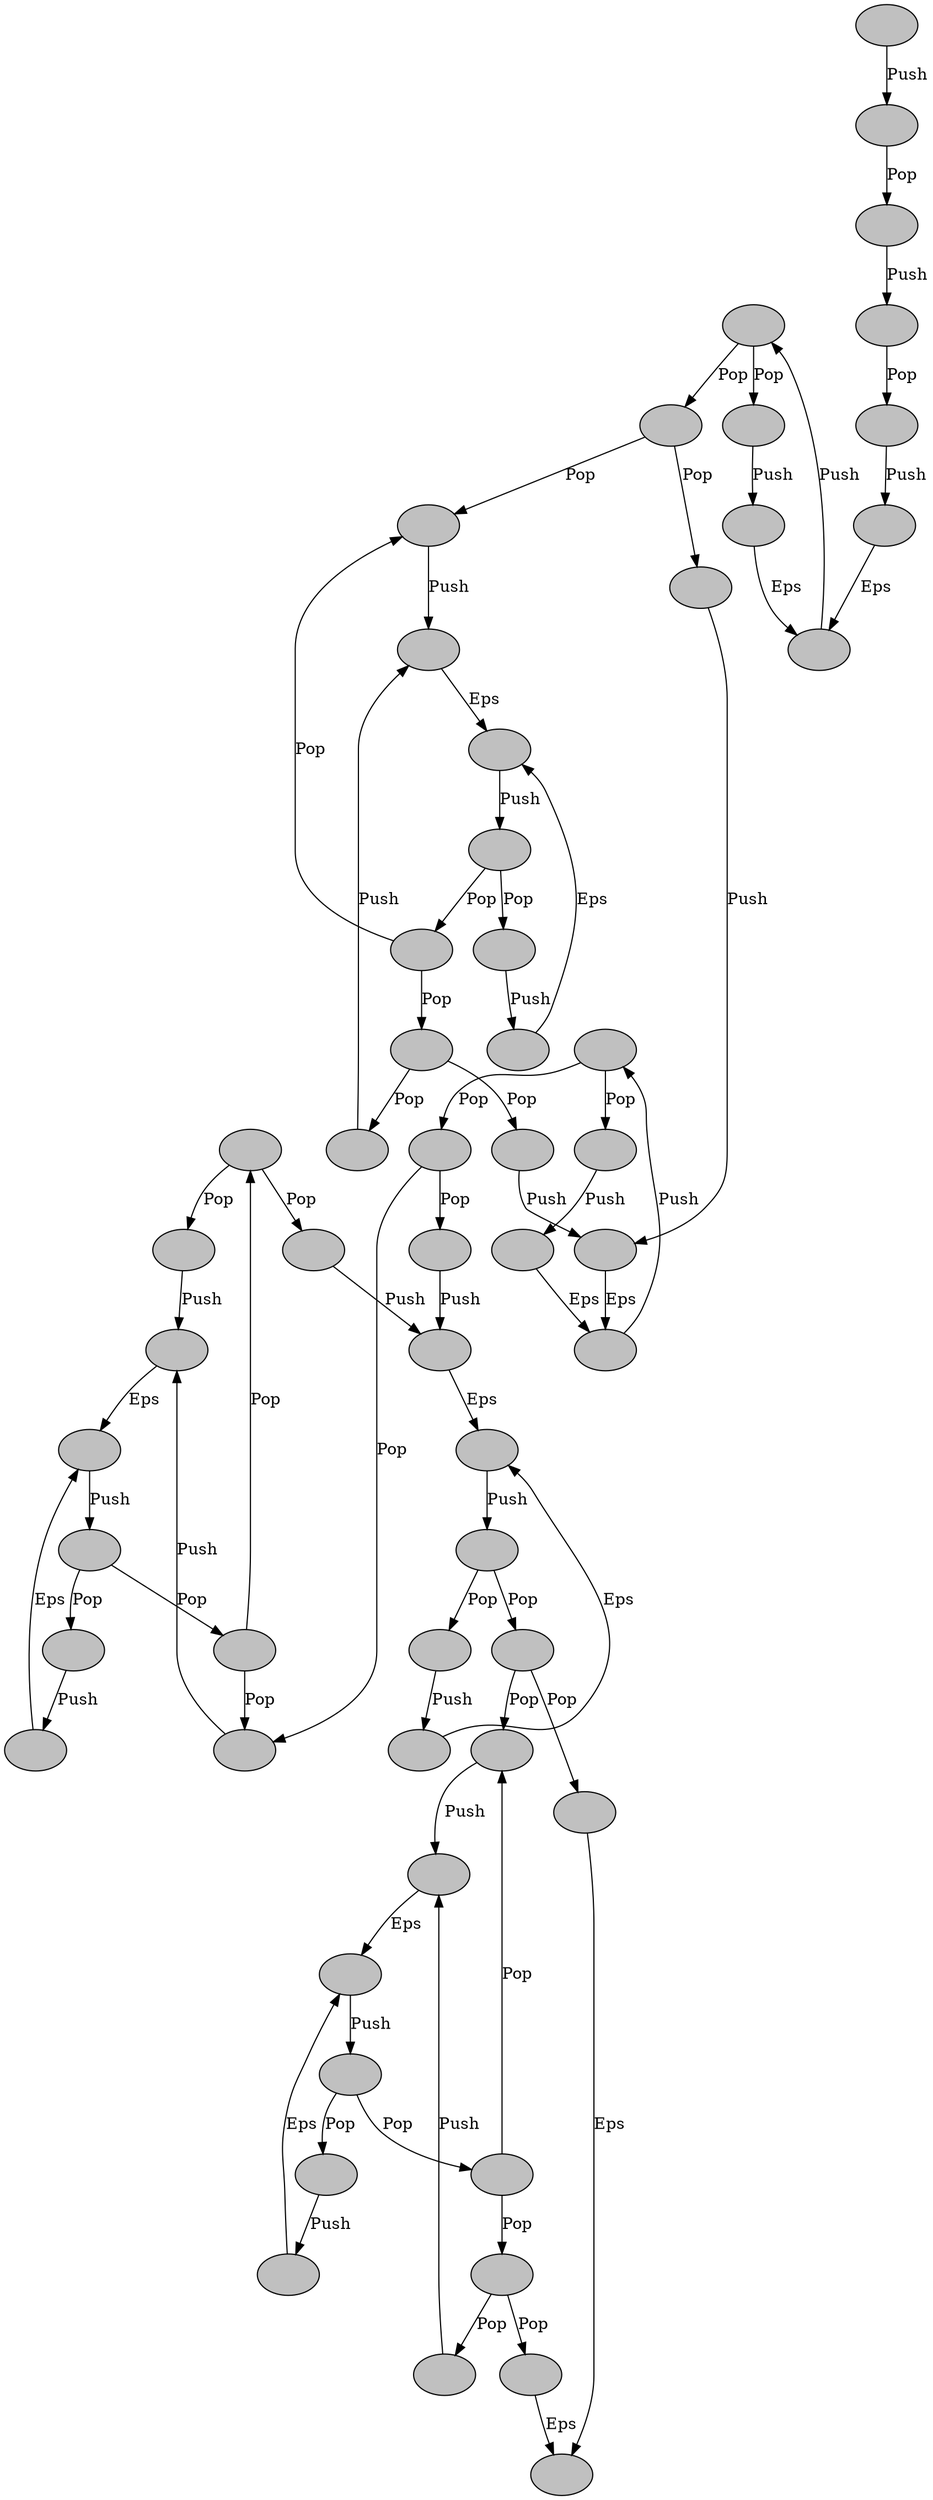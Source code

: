 digraph BST {-1381113012 [label = "", style = filled, fillcolor = gray];
-221837529 [label = "", style = filled, fillcolor = gray];
1160032744 [label = "", style = filled, fillcolor = gray];
-1102666979 [label = "", style = filled, fillcolor = gray];
-1640001531 [label = "", style = filled, fillcolor = gray];
1937893125 [label = "", style = filled, fillcolor = gray];
1029005510 [label = "", style = filled, fillcolor = gray];
-183773717 [label = "", style = filled, fillcolor = gray];
295246510 [label = "", style = filled, fillcolor = gray];
-1032968867 [label = "", style = filled, fillcolor = gray];
-1627392228 [label = "", style = filled, fillcolor = gray];
-2015970560 [label = "", style = filled, fillcolor = gray];
2049300803 [label = "", style = filled, fillcolor = gray];
1160032744 [label = "", style = filled, fillcolor = gray];
-183773717 [label = "", style = filled, fillcolor = gray];
1399917207 [label = "", style = filled, fillcolor = gray];
1374313496 [label = "", style = filled, fillcolor = gray];
1478507985 [label = "", style = filled, fillcolor = gray];
-649028429 [label = "", style = filled, fillcolor = gray];
1277459509 [label = "", style = filled, fillcolor = gray];
-1640001531 [label = "", style = filled, fillcolor = gray];
-1933136706 [label = "", style = filled, fillcolor = gray];
119501765 [label = "", style = filled, fillcolor = gray];
1684393587 [label = "", style = filled, fillcolor = gray];
-994356830 [label = "", style = filled, fillcolor = gray];
1399917207 [label = "", style = filled, fillcolor = gray];
727343895 [label = "", style = filled, fillcolor = gray];
-649028429 [label = "", style = filled, fillcolor = gray];
1171021338 [label = "", style = filled, fillcolor = gray];
-1627392228 [label = "", style = filled, fillcolor = gray];
1697877308 [label = "", style = filled, fillcolor = gray];
2049300803 [label = "", style = filled, fillcolor = gray];
-1313166839 [label = "", style = filled, fillcolor = gray];
-231602293 [label = "", style = filled, fillcolor = gray];
594352968 [label = "", style = filled, fillcolor = gray];
1374313496 [label = "", style = filled, fillcolor = gray];
737910507 [label = "", style = filled, fillcolor = gray];
1160032744 [label = "", style = filled, fillcolor = gray];
-2086906691 [label = "", style = filled, fillcolor = gray];
-1027329700 [label = "", style = filled, fillcolor = gray];
-441841256 [label = "", style = filled, fillcolor = gray];
2047292706 [label = "", style = filled, fillcolor = gray];
1277459509 [label = "", style = filled, fillcolor = gray];
1684393587 [label = "", style = filled, fillcolor = gray];
1937893125 [label = "", style = filled, fillcolor = gray];
737910507 [label = "", style = filled, fillcolor = gray];
-871364205 [label = "", style = filled, fillcolor = gray];
-1259315256 [label = "", style = filled, fillcolor = gray];
1399917207 [label = "", style = filled, fillcolor = gray];
-1315816337 [label = "", style = filled, fillcolor = gray];
226907725 [label = "", style = filled, fillcolor = gray];
-1215233474 [label = "", style = filled, fillcolor = gray];
1759367521 [label = "", style = filled, fillcolor = gray];
1601884922 [label = "", style = filled, fillcolor = gray];
-233215225 [label = "", style = filled, fillcolor = gray];
284042672 [label = "", style = filled, fillcolor = gray];
1601884922 [label = "", style = filled, fillcolor = gray];
594352968 [label = "", style = filled, fillcolor = gray];
1433310018 [label = "", style = filled, fillcolor = gray];
1908550333 [label = "", style = filled, fillcolor = gray];
-159630690 [label = "", style = filled, fillcolor = gray];
-231602293 [label = "", style = filled, fillcolor = gray];
727343895 [label = "", style = filled, fillcolor = gray];
-2108679764 [label = "", style = filled, fillcolor = gray];
-2108679764 [label = "", style = filled, fillcolor = gray];
-2085789584 [label = "", style = filled, fillcolor = gray];
1423394548 [label = "", style = filled, fillcolor = gray];
226907725 [label = "", style = filled, fillcolor = gray];
-2085789584 [label = "", style = filled, fillcolor = gray];
357940119 [label = "", style = filled, fillcolor = gray];
357940119 [label = "", style = filled, fillcolor = gray];
119501765 [label = "", style = filled, fillcolor = gray];
-1381113012 [label = "", style = filled, fillcolor = gray];
299815796 [label = "", style = filled, fillcolor = gray];
-1315816337 [label = "", style = filled, fillcolor = gray];
-1313166839 [label = "", style = filled, fillcolor = gray];
2047292706 [label = "", style = filled, fillcolor = gray];
-1841621125 [label = "", style = filled, fillcolor = gray];
299815796 [label = "", style = filled, fillcolor = gray];
-994356830 [label = "", style = filled, fillcolor = gray];
985681661 [label = "", style = filled, fillcolor = gray];
1374313496 [label = "", style = filled, fillcolor = gray];
-1102666979 [label = "", style = filled, fillcolor = gray];
-159630690 [label = "", style = filled, fillcolor = gray];
-2108679764 [label = "", style = filled, fillcolor = gray];
-1933136706 [label = "", style = filled, fillcolor = gray];
-159630690 [label = "", style = filled, fillcolor = gray];
1433310018 [label = "", style = filled, fillcolor = gray];
-2015970560 [label = "", style = filled, fillcolor = gray];
-829240397 [label = "", style = filled, fillcolor = gray];
-1032968867 [label = "", style = filled, fillcolor = gray];
-1627392228 [label = "", style = filled, fillcolor = gray];
242281370 [label = "", style = filled, fillcolor = gray];
295246510 [label = "", style = filled, fillcolor = gray];
-2086906691 [label = "", style = filled, fillcolor = gray];
985681661 [label = "", style = filled, fillcolor = gray];
1601884922 [label = "", style = filled, fillcolor = gray];
-233215225 [label = "", style = filled, fillcolor = gray];
-2085789584 [label = "", style = filled, fillcolor = gray];
-721911231 [label = "", style = filled, fillcolor = gray];
-1315816337 [label = "", style = filled, fillcolor = gray];
1029005510 [label = "", style = filled, fillcolor = gray];
-1313166839 [label = "", style = filled, fillcolor = gray];
-1381113012 [label = "", style = filled, fillcolor = gray];
-829240397 [label = "", style = filled, fillcolor = gray];
1171021338 [label = "", style = filled, fillcolor = gray];
-1102666979 [label = "", style = filled, fillcolor = gray];
1697877308 [label = "", style = filled, fillcolor = gray];
-2015970560 [label = "", style = filled, fillcolor = gray];
-1640001531 [label = "", style = filled, fillcolor = gray];
-1215233474 [label = "", style = filled, fillcolor = gray];
1478507985 [label = "", style = filled, fillcolor = gray];
1478507985 [label = "", style = filled, fillcolor = gray];
1423394548 [label = "", style = filled, fillcolor = gray];
1423394548 [label = "", style = filled, fillcolor = gray];
1759367521 [label = "", style = filled, fillcolor = gray];
-221837529 [label = "", style = filled, fillcolor = gray];
1908550333 [label = "", style = filled, fillcolor = gray];
1759367521 [label = "", style = filled, fillcolor = gray];
985681661 [label = "", style = filled, fillcolor = gray];
-1027329700 [label = "", style = filled, fillcolor = gray];
284042672 [label = "", style = filled, fillcolor = gray];
-721911231 [label = "", style = filled, fillcolor = gray];
737910507 [label = "", style = filled, fillcolor = gray];
-1259315256 [label = "", style = filled, fillcolor = gray];
1975448156 [label = "", style = filled, fillcolor = gray];
-231602293 [label = "", style = filled, fillcolor = gray];
-994356830 [label = "", style = filled, fillcolor = gray];
-1841621125 [label = "", style = filled, fillcolor = gray];
-2063478352 [label = "", style = filled, fillcolor = gray];
1684393587 [label = "", style = filled, fillcolor = gray];
727343895 [label = "", style = filled, fillcolor = gray];
-2063478352 [label = "", style = filled, fillcolor = gray];
-441841256 [label = "", style = filled, fillcolor = gray];
1908550333 [label = "", style = filled, fillcolor = gray];
-441841256 [label = "", style = filled, fillcolor = gray];
1975448156 [label = "", style = filled, fillcolor = gray];
242281370 [label = "", style = filled, fillcolor = gray];
2047292706 [label = "", style = filled, fillcolor = gray];
-2086906691 [label = "", style = filled, fillcolor = gray];
-1933136706 [label = "", style = filled, fillcolor = gray];
119501765 [label = "", style = filled, fillcolor = gray];
-1381113012 -> -221837529 [label="Pop"];
1160032744 -> -1102666979 [label="Push"];
-1640001531 -> 1937893125 [label="Pop"];
1029005510 -> -183773717 [label="Push"];
295246510 -> -1032968867 [label="Push"];
-1627392228 -> -2015970560 [label="Push"];
2049300803 -> 1160032744 [label="Eps"];
-183773717 -> 1399917207 [label="Eps"];
1374313496 -> 1478507985 [label="Eps"];
-649028429 -> 1277459509 [label="Push"];
-1640001531 -> -1933136706 [label="Pop"];
119501765 -> 1684393587 [label="Eps"];
-994356830 -> 1399917207 [label="Eps"];
727343895 -> -649028429 [label="Pop"];
1171021338 -> -1627392228 [label="Eps"];
1697877308 -> 2049300803 [label="Push"];
-1313166839 -> -231602293 [label="Pop"];
594352968 -> 1374313496 [label="Push"];
737910507 -> 1160032744 [label="Eps"];
-2086906691 -> -1027329700 [label="Pop"];
-441841256 -> 2047292706 [label="Push"];
1277459509 -> 1684393587 [label="Eps"];
1937893125 -> 737910507 [label="Push"];
-871364205 -> -1259315256 [label="Push"];
1399917207 -> -1315816337 [label="Push"];
226907725 -> -1215233474 [label="Push"];
1759367521 -> 1601884922 [label="Pop"];
-233215225 -> 284042672 [label="Eps"];
1601884922 -> 594352968 [label="Pop"];
1433310018 -> 1908550333 [label="Push"];
-159630690 -> -231602293 [label="Pop"];
727343895 -> -2108679764 [label="Pop"];
-2108679764 -> -2085789584 [label="Pop"];
1423394548 -> 226907725 [label="Pop"];
-2085789584 -> 357940119 [label="Pop"];
357940119 -> 119501765 [label="Push"];
-1381113012 -> 299815796 [label="Pop"];
-1315816337 -> -1313166839 [label="Pop"];
2047292706 -> -1841621125 [label="Pop"];
299815796 -> -994356830 [label="Push"];
985681661 -> 1374313496 [label="Push"];
-1102666979 -> -159630690 [label="Pop"];
-2108679764 -> -1933136706 [label="Pop"];
-159630690 -> 1433310018 [label="Pop"];
-2015970560 -> -829240397 [label="Pop"];
-1032968867 -> -1627392228 [label="Eps"];
242281370 -> 295246510 [label="Pop"];
-2086906691 -> 985681661 [label="Pop"];
1601884922 -> -233215225 [label="Pop"];
-2085789584 -> -721911231 [label="Pop"];
-1315816337 -> 1029005510 [label="Pop"];
-1313166839 -> -1381113012 [label="Pop"];
-829240397 -> 1171021338 [label="Push"];
-1102666979 -> 1697877308 [label="Pop"];
-2015970560 -> -1640001531 [label="Pop"];
-1215233474 -> 1478507985 [label="Eps"];
1478507985 -> 1423394548 [label="Push"];
1423394548 -> 1759367521 [label="Pop"];
-221837529 -> 1908550333 [label="Push"];
1759367521 -> 985681661 [label="Pop"];
-1027329700 -> 284042672 [label="Eps"];
-721911231 -> 737910507 [label="Push"];
-1259315256 -> 1975448156 [label="Pop"];
-231602293 -> -994356830 [label="Push"];
-1841621125 -> -2063478352 [label="Push"];
1684393587 -> 727343895 [label="Push"];
-2063478352 -> -441841256 [label="Eps"];
1908550333 -> -441841256 [label="Eps"];
1975448156 -> 242281370 [label="Push"];
2047292706 -> -2086906691 [label="Pop"];
-1933136706 -> 119501765 [label="Push"];
}
